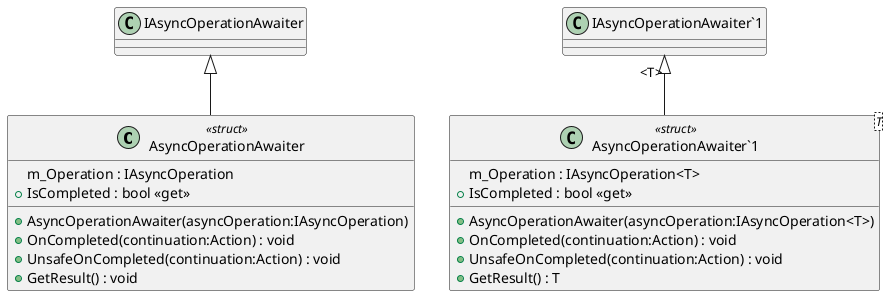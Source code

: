 @startuml
class AsyncOperationAwaiter <<struct>> {
    m_Operation : IAsyncOperation
    + AsyncOperationAwaiter(asyncOperation:IAsyncOperation)
    + OnCompleted(continuation:Action) : void
    + UnsafeOnCompleted(continuation:Action) : void
    + IsCompleted : bool <<get>>
    + GetResult() : void
}
class "AsyncOperationAwaiter`1"<T> <<struct>> {
    m_Operation : IAsyncOperation<T>
    + AsyncOperationAwaiter(asyncOperation:IAsyncOperation<T>)
    + OnCompleted(continuation:Action) : void
    + UnsafeOnCompleted(continuation:Action) : void
    + IsCompleted : bool <<get>>
    + GetResult() : T
}
IAsyncOperationAwaiter <|-- AsyncOperationAwaiter
"IAsyncOperationAwaiter`1" "<T>" <|-- "AsyncOperationAwaiter`1"
@enduml
